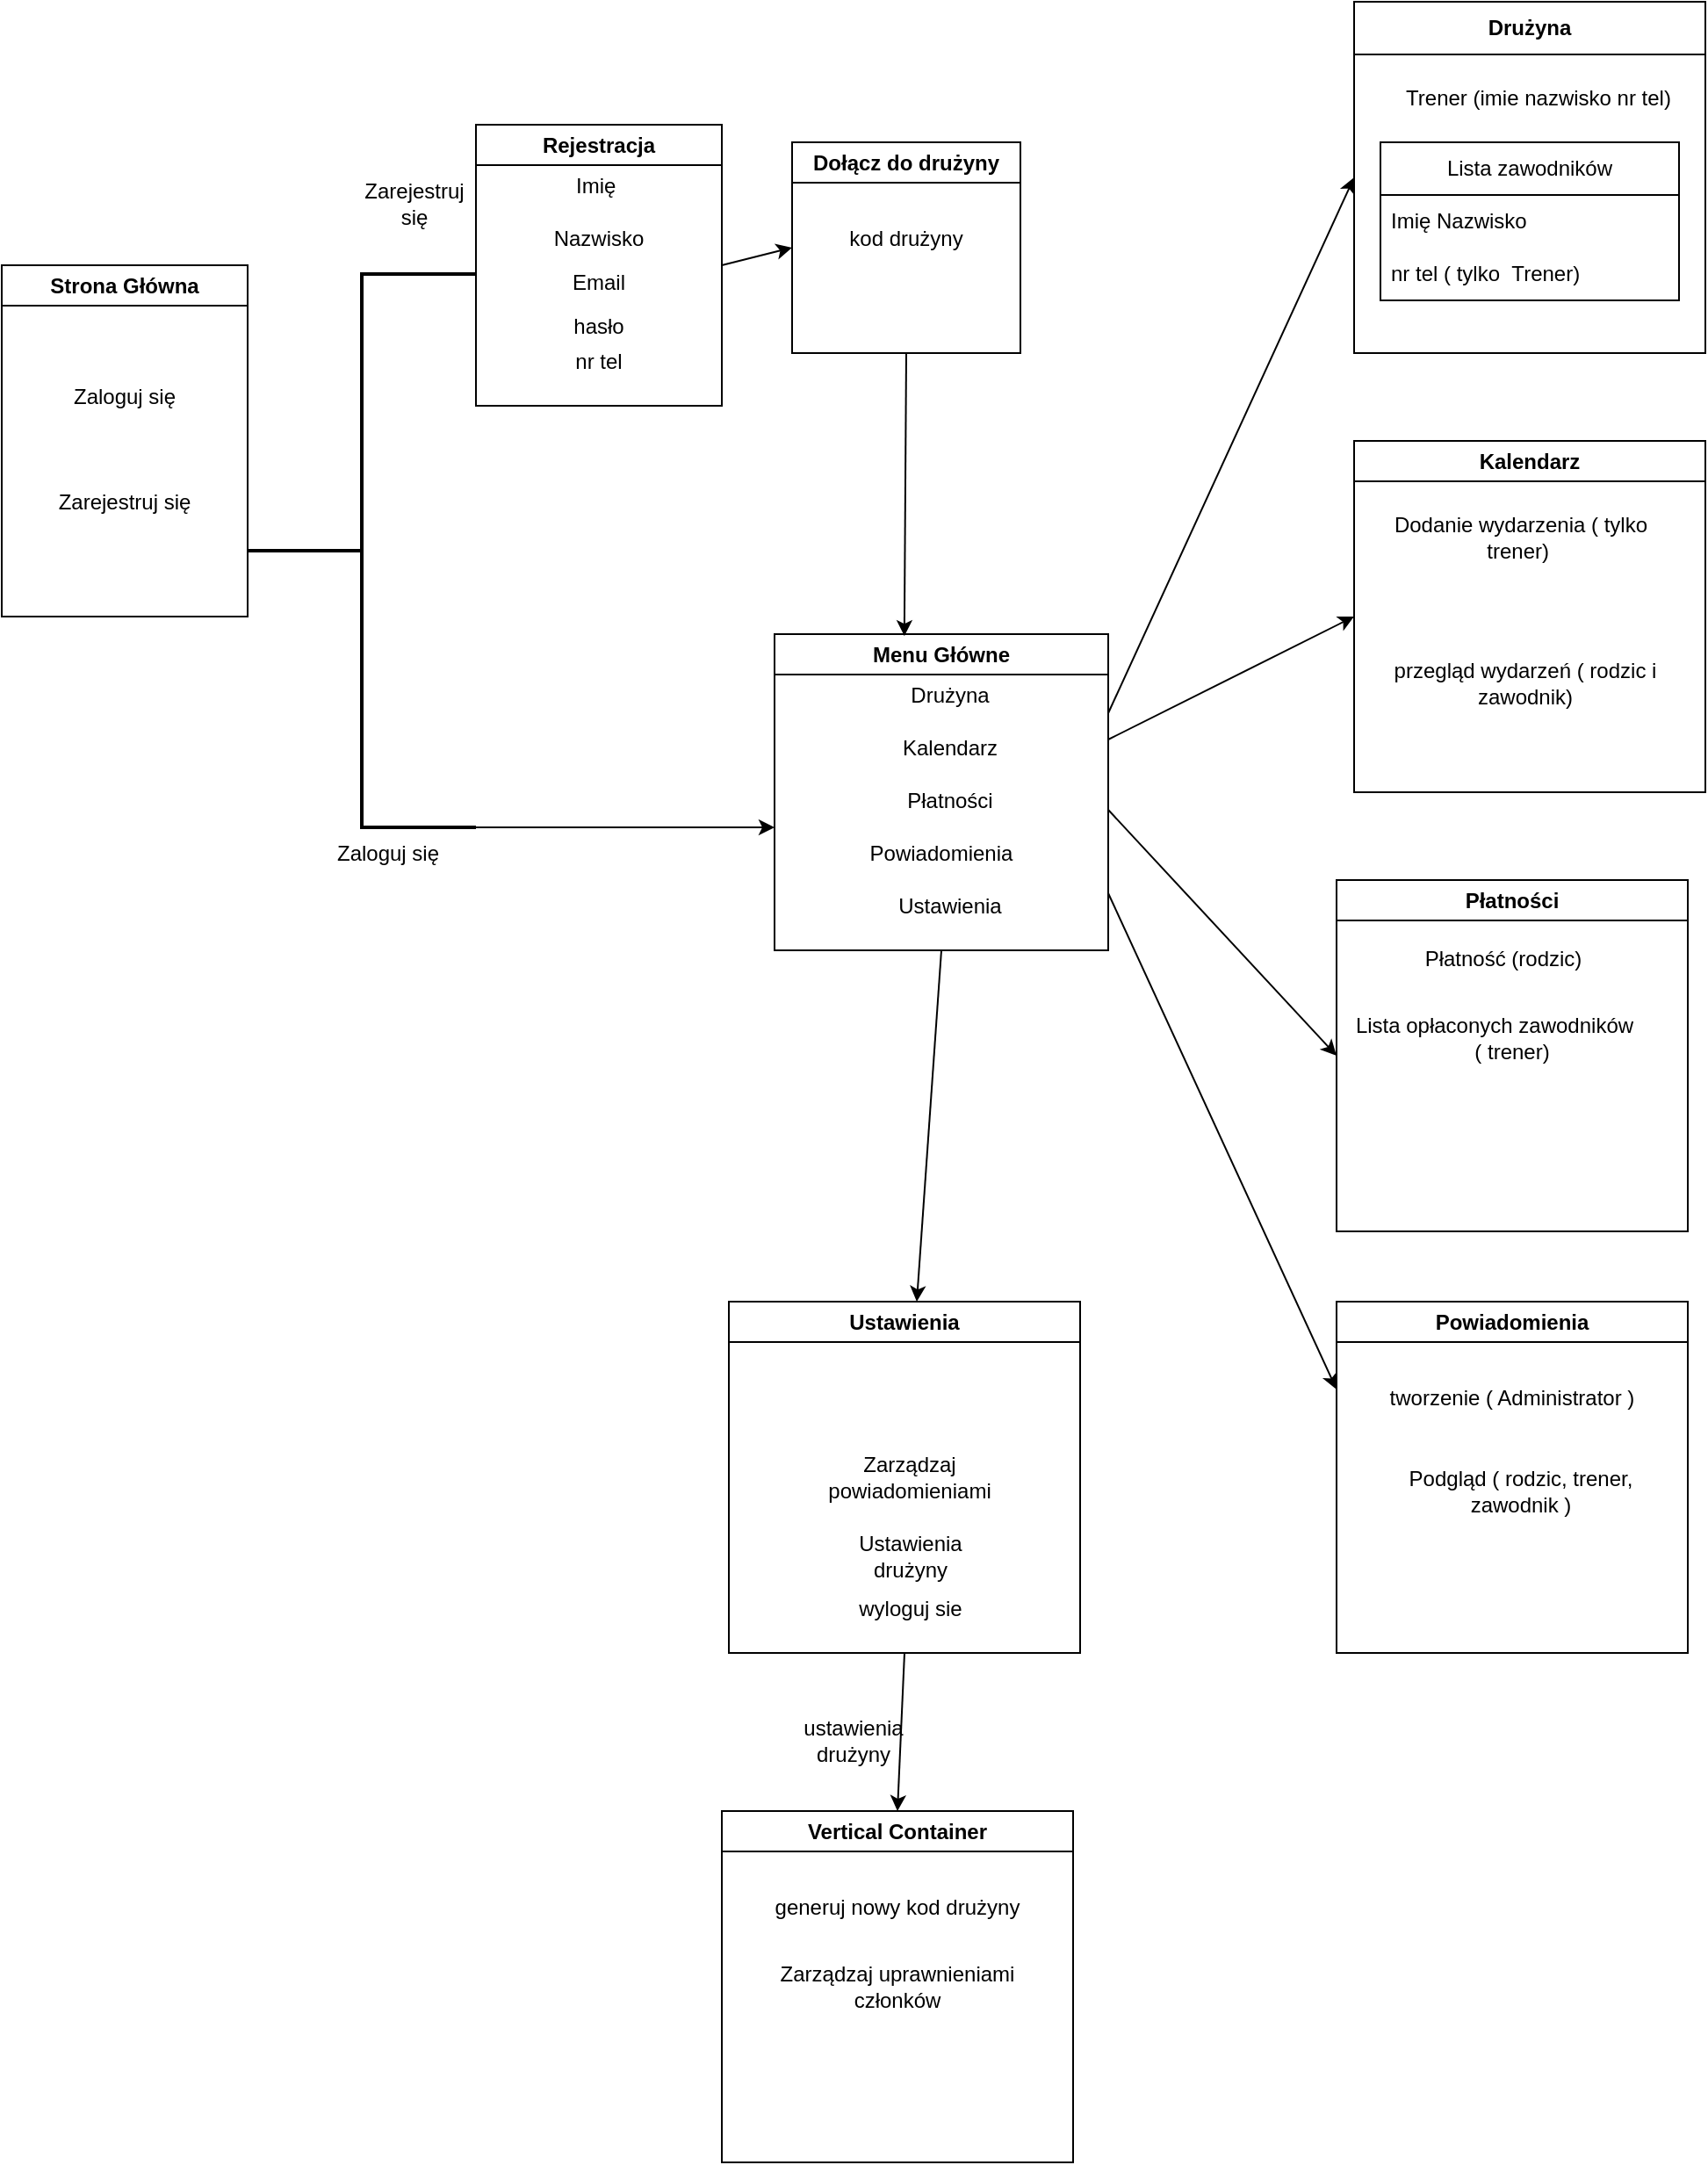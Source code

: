 <mxfile version="26.2.9">
  <diagram name="Page-1" id="g__3kYeK3XYvJIfZjNgy">
    <mxGraphModel dx="1019" dy="1773" grid="1" gridSize="10" guides="1" tooltips="1" connect="1" arrows="1" fold="1" page="1" pageScale="1" pageWidth="827" pageHeight="1169" math="0" shadow="0">
      <root>
        <mxCell id="0" />
        <mxCell id="1" parent="0" />
        <mxCell id="GRTWhs6c1ZP4dvjhobR6-2" value="" style="strokeWidth=2;html=1;shape=mxgraph.flowchart.annotation_2;align=left;labelPosition=right;pointerEvents=1;" parent="1" vertex="1">
          <mxGeometry x="140" y="85" width="130" height="315" as="geometry" />
        </mxCell>
        <mxCell id="GRTWhs6c1ZP4dvjhobR6-3" value="Zaloguj się" style="text;html=1;align=center;verticalAlign=middle;whiteSpace=wrap;rounded=0;" parent="1" vertex="1">
          <mxGeometry x="180" y="400" width="80" height="30" as="geometry" />
        </mxCell>
        <mxCell id="GRTWhs6c1ZP4dvjhobR6-4" value="Zarejestruj się" style="text;html=1;align=center;verticalAlign=middle;whiteSpace=wrap;rounded=0;" parent="1" vertex="1">
          <mxGeometry x="200" y="30" width="70" height="30" as="geometry" />
        </mxCell>
        <mxCell id="6vV1UMX7yi0fHzziR3rk-5" value="Strona Główna" style="swimlane;whiteSpace=wrap;html=1;gradientColor=default;fillColor=none;rounded=0;labelBackgroundColor=none;" vertex="1" parent="1">
          <mxGeometry y="80" width="140" height="200" as="geometry" />
        </mxCell>
        <mxCell id="6vV1UMX7yi0fHzziR3rk-6" value="Zaloguj się" style="text;html=1;align=center;verticalAlign=middle;whiteSpace=wrap;rounded=0;" vertex="1" parent="6vV1UMX7yi0fHzziR3rk-5">
          <mxGeometry y="60" width="140" height="30" as="geometry" />
        </mxCell>
        <mxCell id="6vV1UMX7yi0fHzziR3rk-7" value="Zarejestruj się" style="text;html=1;align=center;verticalAlign=middle;whiteSpace=wrap;rounded=0;" vertex="1" parent="6vV1UMX7yi0fHzziR3rk-5">
          <mxGeometry y="120" width="140" height="30" as="geometry" />
        </mxCell>
        <mxCell id="6vV1UMX7yi0fHzziR3rk-9" value="Rejestracja" style="swimlane;whiteSpace=wrap;html=1;" vertex="1" parent="1">
          <mxGeometry x="270" width="140" height="160" as="geometry" />
        </mxCell>
        <mxCell id="6vV1UMX7yi0fHzziR3rk-10" value="Imię&amp;nbsp;" style="text;html=1;align=center;verticalAlign=middle;whiteSpace=wrap;rounded=0;" vertex="1" parent="6vV1UMX7yi0fHzziR3rk-9">
          <mxGeometry y="20" width="140" height="30" as="geometry" />
        </mxCell>
        <mxCell id="6vV1UMX7yi0fHzziR3rk-11" value="Nazwisko" style="text;html=1;align=center;verticalAlign=middle;whiteSpace=wrap;rounded=0;" vertex="1" parent="6vV1UMX7yi0fHzziR3rk-9">
          <mxGeometry x="40" y="50" width="60" height="30" as="geometry" />
        </mxCell>
        <mxCell id="6vV1UMX7yi0fHzziR3rk-12" value="Email" style="text;html=1;align=center;verticalAlign=middle;whiteSpace=wrap;rounded=0;" vertex="1" parent="6vV1UMX7yi0fHzziR3rk-9">
          <mxGeometry x="40" y="75" width="60" height="30" as="geometry" />
        </mxCell>
        <mxCell id="6vV1UMX7yi0fHzziR3rk-14" value="hasło" style="text;html=1;align=center;verticalAlign=middle;whiteSpace=wrap;rounded=0;" vertex="1" parent="6vV1UMX7yi0fHzziR3rk-9">
          <mxGeometry x="40" y="100" width="60" height="30" as="geometry" />
        </mxCell>
        <mxCell id="6vV1UMX7yi0fHzziR3rk-62" value="nr tel" style="text;html=1;align=center;verticalAlign=middle;whiteSpace=wrap;rounded=0;" vertex="1" parent="6vV1UMX7yi0fHzziR3rk-9">
          <mxGeometry x="35" y="120" width="70" height="30" as="geometry" />
        </mxCell>
        <mxCell id="6vV1UMX7yi0fHzziR3rk-16" value="Menu Główne" style="swimlane;whiteSpace=wrap;html=1;" vertex="1" parent="1">
          <mxGeometry x="440" y="290" width="190" height="180" as="geometry" />
        </mxCell>
        <mxCell id="6vV1UMX7yi0fHzziR3rk-18" value="Drużyna" style="text;html=1;align=center;verticalAlign=middle;whiteSpace=wrap;rounded=0;" vertex="1" parent="6vV1UMX7yi0fHzziR3rk-16">
          <mxGeometry x="30" y="20" width="140" height="30" as="geometry" />
        </mxCell>
        <mxCell id="6vV1UMX7yi0fHzziR3rk-19" value="Kalendarz" style="text;html=1;align=center;verticalAlign=middle;whiteSpace=wrap;rounded=0;" vertex="1" parent="6vV1UMX7yi0fHzziR3rk-16">
          <mxGeometry x="30" y="50" width="140" height="30" as="geometry" />
        </mxCell>
        <mxCell id="6vV1UMX7yi0fHzziR3rk-20" value="Płatności" style="text;html=1;align=center;verticalAlign=middle;whiteSpace=wrap;rounded=0;" vertex="1" parent="6vV1UMX7yi0fHzziR3rk-16">
          <mxGeometry x="40" y="80" width="120" height="30" as="geometry" />
        </mxCell>
        <mxCell id="6vV1UMX7yi0fHzziR3rk-21" value="Ustawienia" style="text;html=1;align=center;verticalAlign=middle;whiteSpace=wrap;rounded=0;" vertex="1" parent="6vV1UMX7yi0fHzziR3rk-16">
          <mxGeometry x="10" y="140" width="180" height="30" as="geometry" />
        </mxCell>
        <mxCell id="6vV1UMX7yi0fHzziR3rk-22" value="Powiadomienia" style="text;html=1;align=center;verticalAlign=middle;whiteSpace=wrap;rounded=0;" vertex="1" parent="6vV1UMX7yi0fHzziR3rk-16">
          <mxGeometry x="40" y="110" width="110" height="30" as="geometry" />
        </mxCell>
        <mxCell id="6vV1UMX7yi0fHzziR3rk-23" value="" style="endArrow=classic;html=1;rounded=0;exitX=1;exitY=1;exitDx=0;exitDy=0;exitPerimeter=0;" edge="1" parent="1" source="GRTWhs6c1ZP4dvjhobR6-2">
          <mxGeometry width="50" height="50" relative="1" as="geometry">
            <mxPoint x="320" y="380" as="sourcePoint" />
            <mxPoint x="440" y="400" as="targetPoint" />
          </mxGeometry>
        </mxCell>
        <mxCell id="6vV1UMX7yi0fHzziR3rk-28" value="Dołącz do drużyny" style="swimlane;whiteSpace=wrap;html=1;" vertex="1" parent="1">
          <mxGeometry x="450" y="10" width="130" height="120" as="geometry" />
        </mxCell>
        <mxCell id="6vV1UMX7yi0fHzziR3rk-30" value="kod drużyny" style="text;html=1;align=center;verticalAlign=middle;whiteSpace=wrap;rounded=0;" vertex="1" parent="6vV1UMX7yi0fHzziR3rk-28">
          <mxGeometry x="25" y="40" width="80" height="30" as="geometry" />
        </mxCell>
        <mxCell id="6vV1UMX7yi0fHzziR3rk-31" value="" style="endArrow=classic;html=1;rounded=0;exitX=1;exitY=0.5;exitDx=0;exitDy=0;entryX=0;entryY=0.5;entryDx=0;entryDy=0;" edge="1" parent="1" source="6vV1UMX7yi0fHzziR3rk-9" target="6vV1UMX7yi0fHzziR3rk-28">
          <mxGeometry width="50" height="50" relative="1" as="geometry">
            <mxPoint x="310" y="300" as="sourcePoint" />
            <mxPoint x="360" y="250" as="targetPoint" />
          </mxGeometry>
        </mxCell>
        <mxCell id="6vV1UMX7yi0fHzziR3rk-32" value="" style="endArrow=classic;html=1;rounded=0;exitX=0.5;exitY=1;exitDx=0;exitDy=0;entryX=0.389;entryY=0.006;entryDx=0;entryDy=0;entryPerimeter=0;" edge="1" parent="1" source="6vV1UMX7yi0fHzziR3rk-28" target="6vV1UMX7yi0fHzziR3rk-16">
          <mxGeometry width="50" height="50" relative="1" as="geometry">
            <mxPoint x="320" y="270" as="sourcePoint" />
            <mxPoint x="370" y="220" as="targetPoint" />
          </mxGeometry>
        </mxCell>
        <mxCell id="6vV1UMX7yi0fHzziR3rk-33" value="Powiadomienia" style="swimlane;whiteSpace=wrap;html=1;" vertex="1" parent="1">
          <mxGeometry x="760" y="670" width="200" height="200" as="geometry" />
        </mxCell>
        <mxCell id="6vV1UMX7yi0fHzziR3rk-57" value="tworzenie ( Administrator )" style="text;html=1;align=center;verticalAlign=middle;whiteSpace=wrap;rounded=0;" vertex="1" parent="6vV1UMX7yi0fHzziR3rk-33">
          <mxGeometry x="10" y="40" width="180" height="30" as="geometry" />
        </mxCell>
        <mxCell id="6vV1UMX7yi0fHzziR3rk-58" value="Podgląd ( rodzic, trener, zawodnik )" style="text;html=1;align=center;verticalAlign=middle;whiteSpace=wrap;rounded=0;" vertex="1" parent="6vV1UMX7yi0fHzziR3rk-33">
          <mxGeometry x="20" y="85" width="170" height="45" as="geometry" />
        </mxCell>
        <mxCell id="6vV1UMX7yi0fHzziR3rk-38" value="Płatności" style="swimlane;whiteSpace=wrap;html=1;" vertex="1" parent="1">
          <mxGeometry x="760" y="430" width="200" height="200" as="geometry" />
        </mxCell>
        <mxCell id="6vV1UMX7yi0fHzziR3rk-53" value="Płatność (rodzic)" style="text;html=1;align=center;verticalAlign=middle;whiteSpace=wrap;rounded=0;" vertex="1" parent="6vV1UMX7yi0fHzziR3rk-38">
          <mxGeometry x="10" y="30" width="170" height="30" as="geometry" />
        </mxCell>
        <mxCell id="6vV1UMX7yi0fHzziR3rk-54" value="Lista opłaconych zawodników &amp;nbsp; &amp;nbsp; &amp;nbsp; &amp;nbsp;( trener)&amp;nbsp;" style="text;html=1;align=center;verticalAlign=middle;whiteSpace=wrap;rounded=0;" vertex="1" parent="6vV1UMX7yi0fHzziR3rk-38">
          <mxGeometry x="5" y="60" width="190" height="60" as="geometry" />
        </mxCell>
        <mxCell id="6vV1UMX7yi0fHzziR3rk-39" value="Kalendarz" style="swimlane;whiteSpace=wrap;html=1;" vertex="1" parent="1">
          <mxGeometry x="770" y="180" width="200" height="200" as="geometry" />
        </mxCell>
        <mxCell id="6vV1UMX7yi0fHzziR3rk-51" value="Dodanie wydarzenia ( tylko trener)&amp;nbsp;" style="text;html=1;align=center;verticalAlign=middle;whiteSpace=wrap;rounded=0;" vertex="1" parent="6vV1UMX7yi0fHzziR3rk-39">
          <mxGeometry x="10" y="40" width="170" height="30" as="geometry" />
        </mxCell>
        <mxCell id="6vV1UMX7yi0fHzziR3rk-52" value="przegląd wydarzeń ( rodzic i zawodnik)" style="text;html=1;align=center;verticalAlign=middle;whiteSpace=wrap;rounded=0;" vertex="1" parent="6vV1UMX7yi0fHzziR3rk-39">
          <mxGeometry x="15" y="85" width="165" height="105" as="geometry" />
        </mxCell>
        <mxCell id="6vV1UMX7yi0fHzziR3rk-40" value="Drużyna" style="swimlane;whiteSpace=wrap;html=1;startSize=30;" vertex="1" parent="1">
          <mxGeometry x="770" y="-70" width="200" height="200" as="geometry" />
        </mxCell>
        <mxCell id="6vV1UMX7yi0fHzziR3rk-45" value="Trener (imie nazwisko nr tel)" style="text;html=1;align=center;verticalAlign=middle;whiteSpace=wrap;rounded=0;" vertex="1" parent="6vV1UMX7yi0fHzziR3rk-40">
          <mxGeometry x="10" y="40" width="190" height="30" as="geometry" />
        </mxCell>
        <mxCell id="6vV1UMX7yi0fHzziR3rk-46" value="Lista zawodników" style="swimlane;fontStyle=0;childLayout=stackLayout;horizontal=1;startSize=30;horizontalStack=0;resizeParent=1;resizeParentMax=0;resizeLast=0;collapsible=1;marginBottom=0;whiteSpace=wrap;html=1;" vertex="1" parent="6vV1UMX7yi0fHzziR3rk-40">
          <mxGeometry x="15" y="80" width="170" height="90" as="geometry" />
        </mxCell>
        <mxCell id="6vV1UMX7yi0fHzziR3rk-47" value="Imię Nazwisko&amp;nbsp;" style="text;strokeColor=none;fillColor=none;align=left;verticalAlign=middle;spacingLeft=4;spacingRight=4;overflow=hidden;points=[[0,0.5],[1,0.5]];portConstraint=eastwest;rotatable=0;whiteSpace=wrap;html=1;" vertex="1" parent="6vV1UMX7yi0fHzziR3rk-46">
          <mxGeometry y="30" width="170" height="30" as="geometry" />
        </mxCell>
        <mxCell id="6vV1UMX7yi0fHzziR3rk-49" value="nr tel ( tylko &amp;nbsp;Trener)" style="text;strokeColor=none;fillColor=none;align=left;verticalAlign=middle;spacingLeft=4;spacingRight=4;overflow=hidden;points=[[0,0.5],[1,0.5]];portConstraint=eastwest;rotatable=0;whiteSpace=wrap;html=1;" vertex="1" parent="6vV1UMX7yi0fHzziR3rk-46">
          <mxGeometry y="60" width="170" height="30" as="geometry" />
        </mxCell>
        <mxCell id="6vV1UMX7yi0fHzziR3rk-41" value="Ustawienia" style="swimlane;whiteSpace=wrap;html=1;" vertex="1" parent="1">
          <mxGeometry x="414" y="670" width="200" height="200" as="geometry" />
        </mxCell>
        <mxCell id="6vV1UMX7yi0fHzziR3rk-63" value="wyloguj sie" style="text;html=1;align=center;verticalAlign=middle;whiteSpace=wrap;rounded=0;" vertex="1" parent="6vV1UMX7yi0fHzziR3rk-41">
          <mxGeometry x="64.5" y="160" width="77" height="30" as="geometry" />
        </mxCell>
        <mxCell id="6vV1UMX7yi0fHzziR3rk-64" value="Ustawienia drużyny" style="text;html=1;align=center;verticalAlign=middle;whiteSpace=wrap;rounded=0;" vertex="1" parent="6vV1UMX7yi0fHzziR3rk-41">
          <mxGeometry x="64.5" y="130" width="77" height="30" as="geometry" />
        </mxCell>
        <mxCell id="6vV1UMX7yi0fHzziR3rk-65" value="Zarządzaj powiadomieniami" style="text;html=1;align=center;verticalAlign=middle;whiteSpace=wrap;rounded=0;" vertex="1" parent="6vV1UMX7yi0fHzziR3rk-41">
          <mxGeometry x="60.25" y="85" width="85.5" height="30" as="geometry" />
        </mxCell>
        <mxCell id="6vV1UMX7yi0fHzziR3rk-42" value="" style="endArrow=classic;html=1;rounded=0;exitX=1;exitY=0.25;exitDx=0;exitDy=0;entryX=0;entryY=0.5;entryDx=0;entryDy=0;" edge="1" parent="1" source="6vV1UMX7yi0fHzziR3rk-16" target="6vV1UMX7yi0fHzziR3rk-40">
          <mxGeometry width="50" height="50" relative="1" as="geometry">
            <mxPoint x="660" y="260" as="sourcePoint" />
            <mxPoint x="710" y="210" as="targetPoint" />
          </mxGeometry>
        </mxCell>
        <mxCell id="6vV1UMX7yi0fHzziR3rk-50" value="" style="endArrow=classic;html=1;rounded=0;entryX=0;entryY=0.5;entryDx=0;entryDy=0;" edge="1" parent="1" target="6vV1UMX7yi0fHzziR3rk-39">
          <mxGeometry width="50" height="50" relative="1" as="geometry">
            <mxPoint x="630" y="350" as="sourcePoint" />
            <mxPoint x="710" y="300" as="targetPoint" />
          </mxGeometry>
        </mxCell>
        <mxCell id="6vV1UMX7yi0fHzziR3rk-55" value="" style="endArrow=classic;html=1;rounded=0;entryX=0;entryY=0.5;entryDx=0;entryDy=0;" edge="1" parent="1" target="6vV1UMX7yi0fHzziR3rk-38">
          <mxGeometry width="50" height="50" relative="1" as="geometry">
            <mxPoint x="630" y="390" as="sourcePoint" />
            <mxPoint x="670" y="530" as="targetPoint" />
          </mxGeometry>
        </mxCell>
        <mxCell id="6vV1UMX7yi0fHzziR3rk-56" value="" style="endArrow=classic;html=1;rounded=0;exitX=1;exitY=0.25;exitDx=0;exitDy=0;entryX=0;entryY=0.25;entryDx=0;entryDy=0;" edge="1" parent="1" source="6vV1UMX7yi0fHzziR3rk-21" target="6vV1UMX7yi0fHzziR3rk-33">
          <mxGeometry width="50" height="50" relative="1" as="geometry">
            <mxPoint x="620" y="580" as="sourcePoint" />
            <mxPoint x="670" y="530" as="targetPoint" />
          </mxGeometry>
        </mxCell>
        <mxCell id="6vV1UMX7yi0fHzziR3rk-59" value="" style="endArrow=classic;html=1;rounded=0;exitX=0.5;exitY=1;exitDx=0;exitDy=0;" edge="1" parent="1" source="6vV1UMX7yi0fHzziR3rk-16" target="6vV1UMX7yi0fHzziR3rk-41">
          <mxGeometry width="50" height="50" relative="1" as="geometry">
            <mxPoint x="620" y="580" as="sourcePoint" />
            <mxPoint x="670" y="530" as="targetPoint" />
          </mxGeometry>
        </mxCell>
        <mxCell id="6vV1UMX7yi0fHzziR3rk-66" value="Vertical Container" style="swimlane;whiteSpace=wrap;html=1;" vertex="1" parent="1">
          <mxGeometry x="410" y="960" width="200" height="200" as="geometry" />
        </mxCell>
        <mxCell id="6vV1UMX7yi0fHzziR3rk-69" value="generuj nowy kod drużyny" style="text;html=1;align=center;verticalAlign=middle;whiteSpace=wrap;rounded=0;" vertex="1" parent="6vV1UMX7yi0fHzziR3rk-66">
          <mxGeometry x="20" y="40" width="160" height="30" as="geometry" />
        </mxCell>
        <mxCell id="6vV1UMX7yi0fHzziR3rk-70" value="Zarządzaj uprawnieniami członków" style="text;html=1;align=center;verticalAlign=middle;whiteSpace=wrap;rounded=0;" vertex="1" parent="6vV1UMX7yi0fHzziR3rk-66">
          <mxGeometry x="20" y="85" width="160" height="30" as="geometry" />
        </mxCell>
        <mxCell id="6vV1UMX7yi0fHzziR3rk-67" value="" style="endArrow=classic;html=1;rounded=0;exitX=0.5;exitY=1;exitDx=0;exitDy=0;entryX=0.5;entryY=0;entryDx=0;entryDy=0;" edge="1" parent="1" source="6vV1UMX7yi0fHzziR3rk-41" target="6vV1UMX7yi0fHzziR3rk-66">
          <mxGeometry width="50" height="50" relative="1" as="geometry">
            <mxPoint x="600" y="940" as="sourcePoint" />
            <mxPoint x="650" y="890" as="targetPoint" />
          </mxGeometry>
        </mxCell>
        <mxCell id="6vV1UMX7yi0fHzziR3rk-68" value="ustawienia drużyny" style="text;html=1;align=center;verticalAlign=middle;whiteSpace=wrap;rounded=0;rotation=0;" vertex="1" parent="1">
          <mxGeometry x="450" y="900" width="70" height="40" as="geometry" />
        </mxCell>
      </root>
    </mxGraphModel>
  </diagram>
</mxfile>
